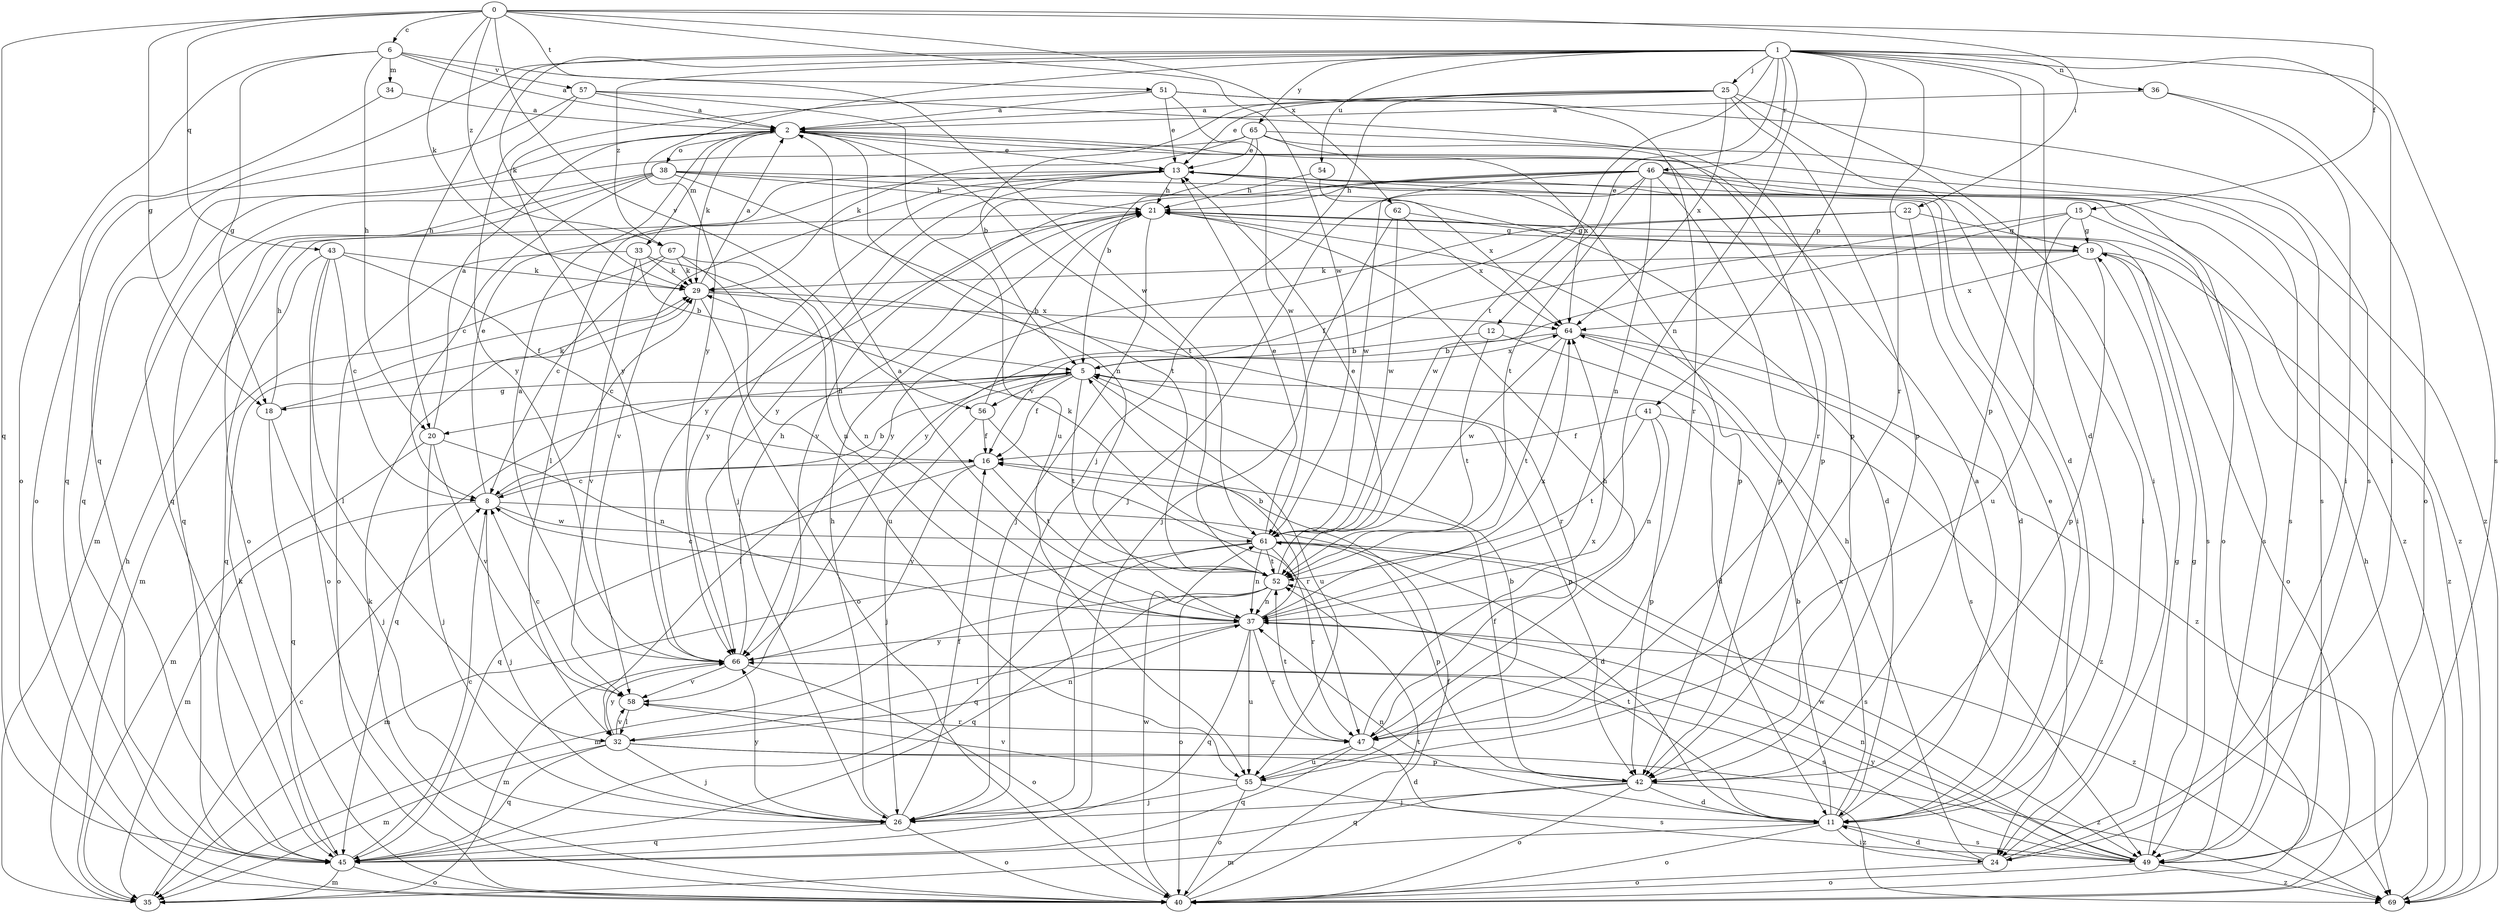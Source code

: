 strict digraph  {
0;
1;
2;
5;
6;
8;
11;
12;
13;
15;
16;
18;
19;
20;
21;
22;
24;
25;
26;
29;
32;
33;
34;
35;
36;
37;
38;
40;
41;
42;
43;
45;
46;
47;
49;
51;
52;
54;
55;
56;
57;
58;
61;
62;
64;
65;
66;
67;
69;
0 -> 6  [label=c];
0 -> 15  [label=f];
0 -> 18  [label=g];
0 -> 22  [label=i];
0 -> 29  [label=k];
0 -> 43  [label=q];
0 -> 45  [label=q];
0 -> 51  [label=t];
0 -> 56  [label=v];
0 -> 61  [label=w];
0 -> 62  [label=x];
0 -> 67  [label=z];
1 -> 11  [label=d];
1 -> 12  [label=e];
1 -> 20  [label=h];
1 -> 24  [label=i];
1 -> 25  [label=j];
1 -> 29  [label=k];
1 -> 36  [label=n];
1 -> 37  [label=n];
1 -> 41  [label=p];
1 -> 42  [label=p];
1 -> 45  [label=q];
1 -> 46  [label=r];
1 -> 47  [label=r];
1 -> 49  [label=s];
1 -> 52  [label=t];
1 -> 54  [label=u];
1 -> 65  [label=y];
1 -> 66  [label=y];
1 -> 67  [label=z];
2 -> 13  [label=e];
2 -> 29  [label=k];
2 -> 33  [label=m];
2 -> 37  [label=n];
2 -> 38  [label=o];
2 -> 42  [label=p];
2 -> 45  [label=q];
2 -> 52  [label=t];
2 -> 69  [label=z];
5 -> 16  [label=f];
5 -> 18  [label=g];
5 -> 20  [label=h];
5 -> 32  [label=l];
5 -> 42  [label=p];
5 -> 45  [label=q];
5 -> 52  [label=t];
5 -> 55  [label=u];
5 -> 56  [label=v];
5 -> 64  [label=x];
6 -> 2  [label=a];
6 -> 18  [label=g];
6 -> 20  [label=h];
6 -> 34  [label=m];
6 -> 40  [label=o];
6 -> 57  [label=v];
6 -> 61  [label=w];
8 -> 5  [label=b];
8 -> 11  [label=d];
8 -> 13  [label=e];
8 -> 26  [label=j];
8 -> 35  [label=m];
8 -> 61  [label=w];
11 -> 2  [label=a];
11 -> 5  [label=b];
11 -> 13  [label=e];
11 -> 24  [label=i];
11 -> 35  [label=m];
11 -> 37  [label=n];
11 -> 40  [label=o];
11 -> 49  [label=s];
11 -> 52  [label=t];
11 -> 64  [label=x];
12 -> 5  [label=b];
12 -> 11  [label=d];
12 -> 52  [label=t];
13 -> 21  [label=h];
13 -> 24  [label=i];
13 -> 26  [label=j];
13 -> 32  [label=l];
13 -> 42  [label=p];
13 -> 58  [label=v];
13 -> 66  [label=y];
13 -> 69  [label=z];
15 -> 19  [label=g];
15 -> 49  [label=s];
15 -> 55  [label=u];
15 -> 61  [label=w];
15 -> 66  [label=y];
16 -> 8  [label=c];
16 -> 45  [label=q];
16 -> 52  [label=t];
16 -> 66  [label=y];
18 -> 21  [label=h];
18 -> 26  [label=j];
18 -> 29  [label=k];
18 -> 45  [label=q];
19 -> 29  [label=k];
19 -> 40  [label=o];
19 -> 42  [label=p];
19 -> 64  [label=x];
19 -> 69  [label=z];
20 -> 2  [label=a];
20 -> 26  [label=j];
20 -> 35  [label=m];
20 -> 37  [label=n];
20 -> 58  [label=v];
21 -> 19  [label=g];
21 -> 26  [label=j];
21 -> 49  [label=s];
21 -> 66  [label=y];
22 -> 11  [label=d];
22 -> 16  [label=f];
22 -> 19  [label=g];
22 -> 66  [label=y];
24 -> 11  [label=d];
24 -> 19  [label=g];
24 -> 21  [label=h];
24 -> 40  [label=o];
25 -> 2  [label=a];
25 -> 5  [label=b];
25 -> 11  [label=d];
25 -> 13  [label=e];
25 -> 24  [label=i];
25 -> 26  [label=j];
25 -> 42  [label=p];
25 -> 64  [label=x];
26 -> 16  [label=f];
26 -> 21  [label=h];
26 -> 40  [label=o];
26 -> 45  [label=q];
26 -> 66  [label=y];
29 -> 2  [label=a];
29 -> 8  [label=c];
29 -> 40  [label=o];
29 -> 47  [label=r];
29 -> 64  [label=x];
32 -> 26  [label=j];
32 -> 35  [label=m];
32 -> 37  [label=n];
32 -> 42  [label=p];
32 -> 45  [label=q];
32 -> 58  [label=v];
32 -> 66  [label=y];
32 -> 69  [label=z];
33 -> 5  [label=b];
33 -> 29  [label=k];
33 -> 37  [label=n];
33 -> 40  [label=o];
33 -> 58  [label=v];
34 -> 2  [label=a];
34 -> 45  [label=q];
35 -> 8  [label=c];
35 -> 21  [label=h];
36 -> 2  [label=a];
36 -> 24  [label=i];
36 -> 40  [label=o];
37 -> 2  [label=a];
37 -> 5  [label=b];
37 -> 32  [label=l];
37 -> 45  [label=q];
37 -> 47  [label=r];
37 -> 55  [label=u];
37 -> 64  [label=x];
37 -> 66  [label=y];
37 -> 69  [label=z];
38 -> 8  [label=c];
38 -> 11  [label=d];
38 -> 21  [label=h];
38 -> 35  [label=m];
38 -> 40  [label=o];
38 -> 45  [label=q];
38 -> 52  [label=t];
38 -> 69  [label=z];
40 -> 16  [label=f];
40 -> 29  [label=k];
40 -> 52  [label=t];
40 -> 61  [label=w];
41 -> 16  [label=f];
41 -> 37  [label=n];
41 -> 42  [label=p];
41 -> 52  [label=t];
41 -> 69  [label=z];
42 -> 11  [label=d];
42 -> 16  [label=f];
42 -> 26  [label=j];
42 -> 40  [label=o];
42 -> 45  [label=q];
42 -> 69  [label=z];
43 -> 8  [label=c];
43 -> 16  [label=f];
43 -> 29  [label=k];
43 -> 32  [label=l];
43 -> 40  [label=o];
43 -> 45  [label=q];
45 -> 8  [label=c];
45 -> 29  [label=k];
45 -> 35  [label=m];
45 -> 40  [label=o];
46 -> 21  [label=h];
46 -> 24  [label=i];
46 -> 26  [label=j];
46 -> 37  [label=n];
46 -> 40  [label=o];
46 -> 42  [label=p];
46 -> 49  [label=s];
46 -> 52  [label=t];
46 -> 58  [label=v];
46 -> 61  [label=w];
46 -> 66  [label=y];
47 -> 11  [label=d];
47 -> 21  [label=h];
47 -> 45  [label=q];
47 -> 52  [label=t];
47 -> 55  [label=u];
47 -> 64  [label=x];
49 -> 19  [label=g];
49 -> 37  [label=n];
49 -> 40  [label=o];
49 -> 61  [label=w];
49 -> 66  [label=y];
49 -> 69  [label=z];
51 -> 2  [label=a];
51 -> 13  [label=e];
51 -> 47  [label=r];
51 -> 49  [label=s];
51 -> 61  [label=w];
51 -> 66  [label=y];
52 -> 8  [label=c];
52 -> 13  [label=e];
52 -> 35  [label=m];
52 -> 37  [label=n];
52 -> 40  [label=o];
52 -> 45  [label=q];
54 -> 21  [label=h];
54 -> 64  [label=x];
55 -> 5  [label=b];
55 -> 26  [label=j];
55 -> 40  [label=o];
55 -> 49  [label=s];
55 -> 58  [label=v];
56 -> 16  [label=f];
56 -> 21  [label=h];
56 -> 26  [label=j];
56 -> 47  [label=r];
57 -> 2  [label=a];
57 -> 40  [label=o];
57 -> 42  [label=p];
57 -> 55  [label=u];
57 -> 66  [label=y];
58 -> 8  [label=c];
58 -> 32  [label=l];
58 -> 47  [label=r];
61 -> 13  [label=e];
61 -> 29  [label=k];
61 -> 35  [label=m];
61 -> 37  [label=n];
61 -> 42  [label=p];
61 -> 45  [label=q];
61 -> 47  [label=r];
61 -> 49  [label=s];
61 -> 52  [label=t];
62 -> 19  [label=g];
62 -> 26  [label=j];
62 -> 61  [label=w];
62 -> 64  [label=x];
64 -> 5  [label=b];
64 -> 49  [label=s];
64 -> 52  [label=t];
64 -> 61  [label=w];
64 -> 69  [label=z];
65 -> 5  [label=b];
65 -> 13  [label=e];
65 -> 29  [label=k];
65 -> 45  [label=q];
65 -> 47  [label=r];
65 -> 49  [label=s];
65 -> 64  [label=x];
66 -> 2  [label=a];
66 -> 21  [label=h];
66 -> 35  [label=m];
66 -> 40  [label=o];
66 -> 49  [label=s];
66 -> 58  [label=v];
67 -> 8  [label=c];
67 -> 29  [label=k];
67 -> 35  [label=m];
67 -> 37  [label=n];
67 -> 55  [label=u];
69 -> 21  [label=h];
}
